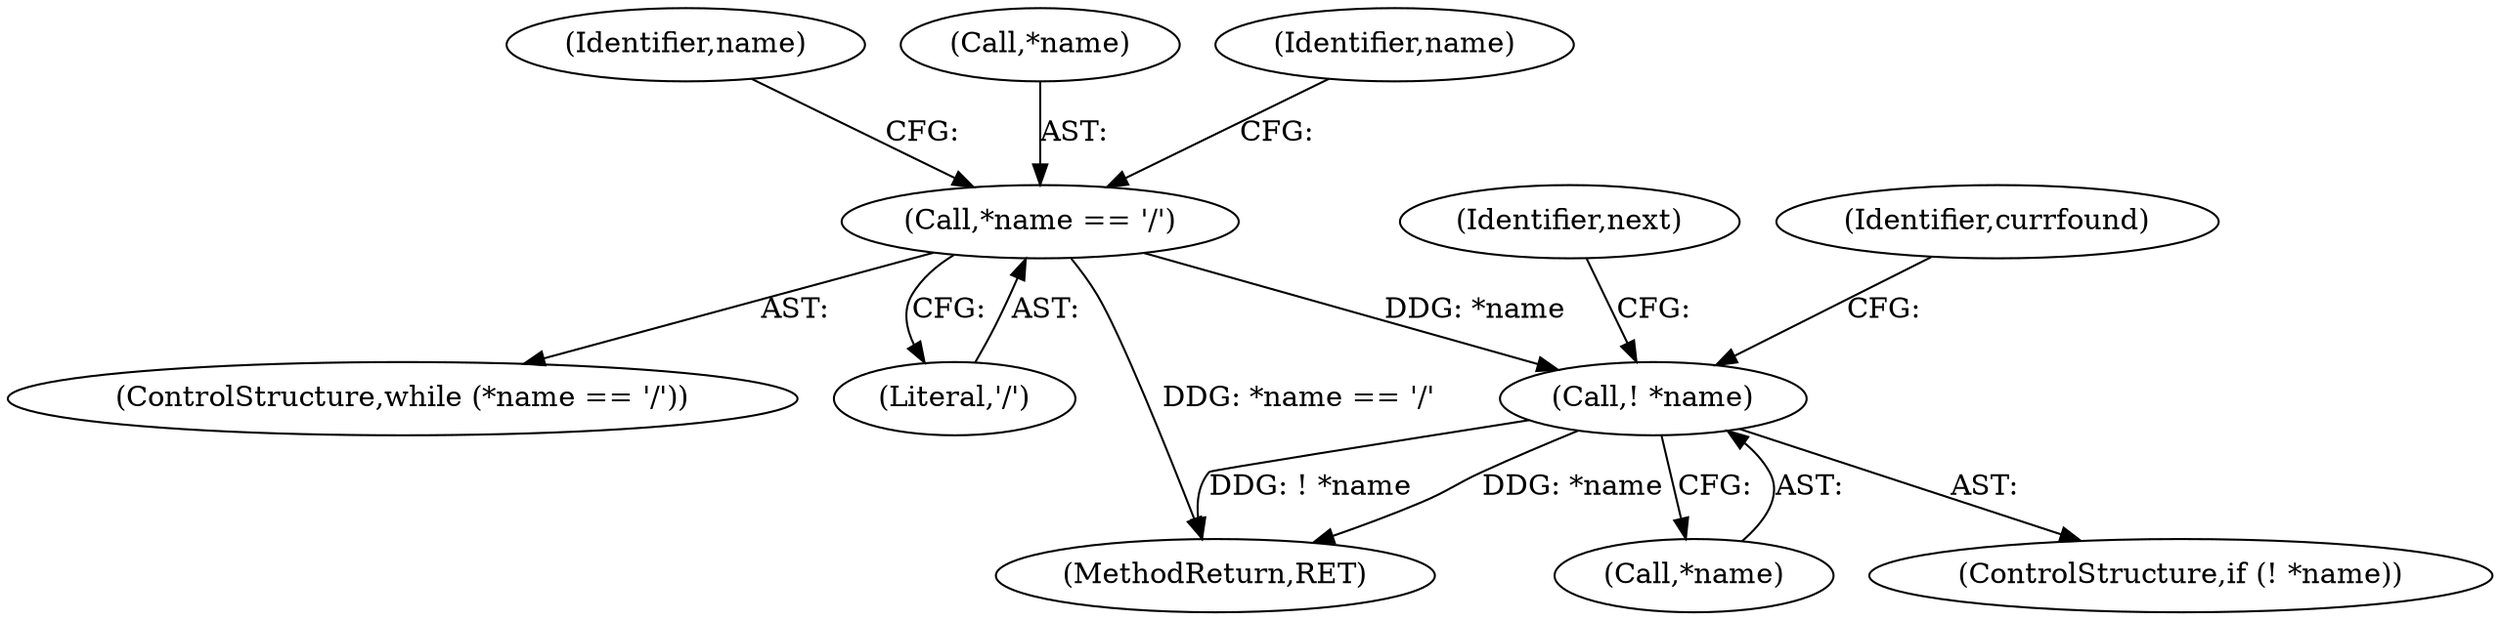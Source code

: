 digraph "0_radare2_65000a7fd9eea62359e6d6714f17b94a99a82edd_2@pointer" {
"1000161" [label="(Call,! *name)"];
"1000154" [label="(Call,*name == '/')"];
"1000367" [label="(MethodReturn,RET)"];
"1000163" [label="(Identifier,name)"];
"1000178" [label="(Identifier,next)"];
"1000155" [label="(Call,*name)"];
"1000154" [label="(Call,*name == '/')"];
"1000153" [label="(ControlStructure,while (*name == '/'))"];
"1000162" [label="(Call,*name)"];
"1000161" [label="(Call,! *name)"];
"1000157" [label="(Literal,'/')"];
"1000167" [label="(Identifier,currfound)"];
"1000160" [label="(ControlStructure,if (! *name))"];
"1000159" [label="(Identifier,name)"];
"1000161" -> "1000160"  [label="AST: "];
"1000161" -> "1000162"  [label="CFG: "];
"1000162" -> "1000161"  [label="AST: "];
"1000167" -> "1000161"  [label="CFG: "];
"1000178" -> "1000161"  [label="CFG: "];
"1000161" -> "1000367"  [label="DDG: *name"];
"1000161" -> "1000367"  [label="DDG: ! *name"];
"1000154" -> "1000161"  [label="DDG: *name"];
"1000154" -> "1000153"  [label="AST: "];
"1000154" -> "1000157"  [label="CFG: "];
"1000155" -> "1000154"  [label="AST: "];
"1000157" -> "1000154"  [label="AST: "];
"1000159" -> "1000154"  [label="CFG: "];
"1000163" -> "1000154"  [label="CFG: "];
"1000154" -> "1000367"  [label="DDG: *name == '/'"];
}
